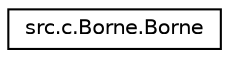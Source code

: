 digraph "Graphical Class Hierarchy"
{
  edge [fontname="Helvetica",fontsize="10",labelfontname="Helvetica",labelfontsize="10"];
  node [fontname="Helvetica",fontsize="10",shape=record];
  rankdir="LR";
  Node1 [label="src.c.Borne.Borne",height=0.2,width=0.4,color="black", fillcolor="white", style="filled",URL="$classsrc_1_1c_1_1_borne_1_1_borne.html"];
}
